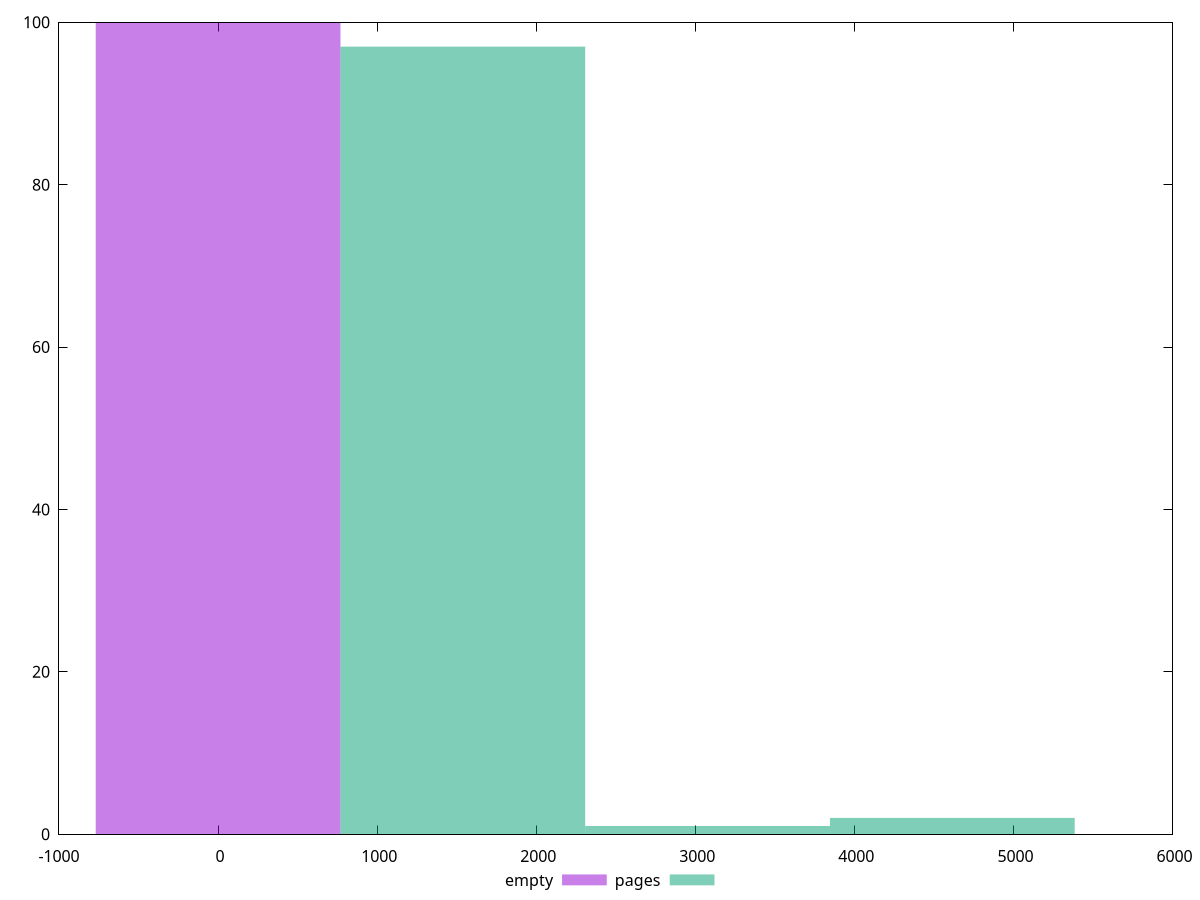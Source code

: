 reset
set terminal svg size 640, 500 enhanced background rgb 'white'
set output "reprap/first-cpu-idle/comparison/histogram/0_vs_1.svg"

$empty <<EOF
0 100
EOF

$pages <<EOF
4615.877889364689 2
1538.6259631215628 97
3077.2519262431256 1
EOF

set key outside below
set boxwidth 1538.6259631215628
set yrange [0:100]
set style fill transparent solid 0.5 noborder

plot \
  $empty title "empty" with boxes, \
  $pages title "pages" with boxes, \


reset